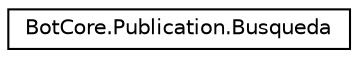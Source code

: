 digraph "Representación gráfica de la clase"
{
 // INTERACTIVE_SVG=YES
 // LATEX_PDF_SIZE
  edge [fontname="Helvetica",fontsize="10",labelfontname="Helvetica",labelfontsize="10"];
  node [fontname="Helvetica",fontsize="10",shape=record];
  rankdir="LR";
  Node0 [label="BotCore.Publication.Busqueda",height=0.2,width=0.4,color="black", fillcolor="white", style="filled",URL="$classBotCore_1_1Publication_1_1Busqueda.html",tooltip="Un service provider, que filtra las publicaciones a partir de ciertas condiciones dadas."];
}

